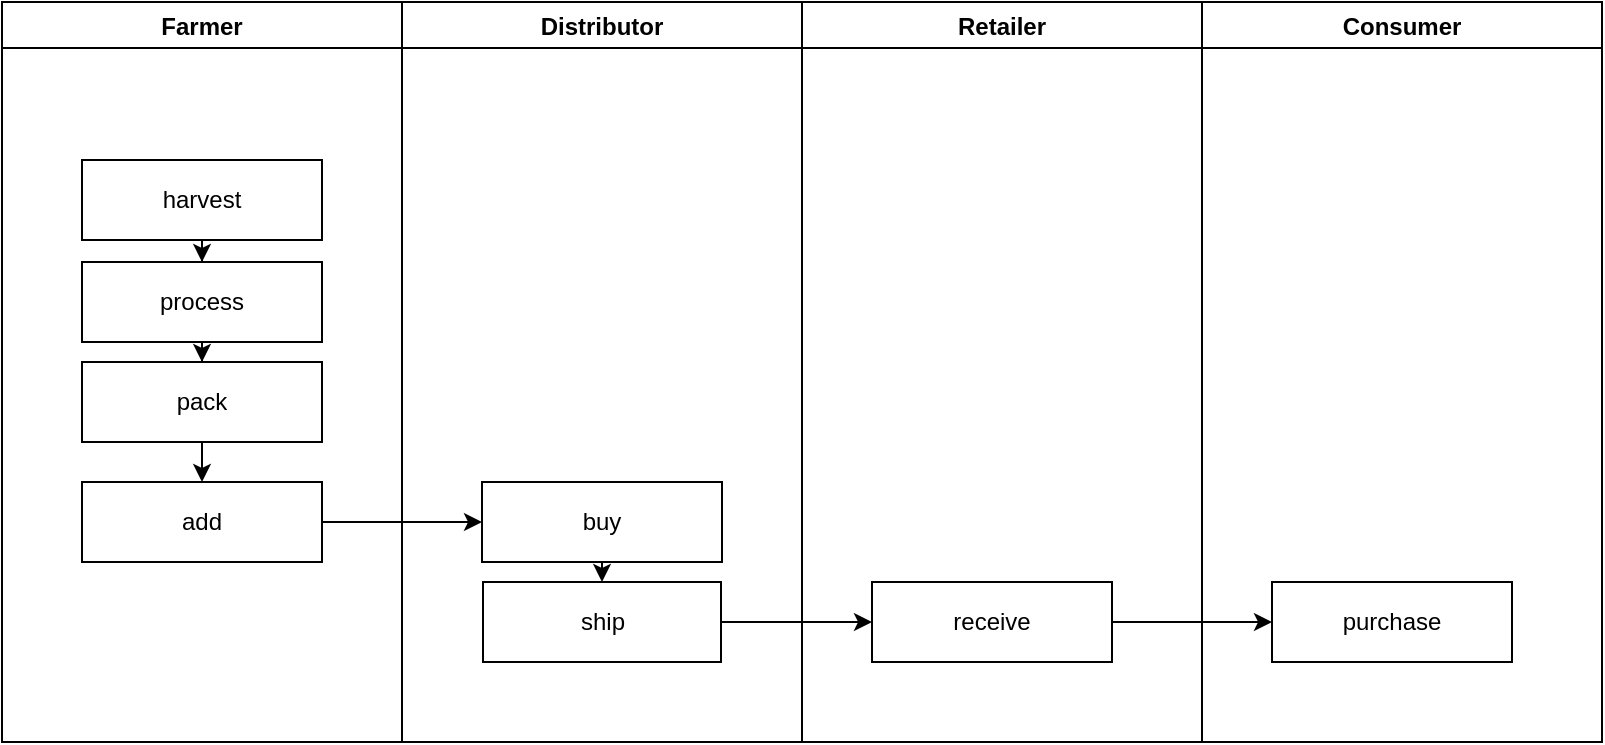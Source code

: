 <mxfile version="14.9.3" type="device"><diagram id="0LUEyXVcQmYS2UQHre0d" name="Page-1"><mxGraphModel dx="1355" dy="943" grid="1" gridSize="10" guides="1" tooltips="1" connect="1" arrows="1" fold="1" page="1" pageScale="1" pageWidth="850" pageHeight="1100" math="0" shadow="0"><root><mxCell id="0"/><mxCell id="1" parent="0"/><mxCell id="SjUZotmysFOc-r8X635e-1" value="Farmer" style="swimlane;" vertex="1" parent="1"><mxGeometry x="25" y="200" width="200" height="370" as="geometry"/></mxCell><mxCell id="SjUZotmysFOc-r8X635e-10" style="edgeStyle=orthogonalEdgeStyle;rounded=0;orthogonalLoop=1;jettySize=auto;html=1;exitX=0.5;exitY=1;exitDx=0;exitDy=0;" edge="1" parent="SjUZotmysFOc-r8X635e-1" source="SjUZotmysFOc-r8X635e-5" target="SjUZotmysFOc-r8X635e-6"><mxGeometry relative="1" as="geometry"/></mxCell><mxCell id="SjUZotmysFOc-r8X635e-5" value="harvest" style="rounded=0;whiteSpace=wrap;html=1;" vertex="1" parent="SjUZotmysFOc-r8X635e-1"><mxGeometry x="40" y="79" width="120" height="40" as="geometry"/></mxCell><mxCell id="SjUZotmysFOc-r8X635e-11" style="edgeStyle=orthogonalEdgeStyle;rounded=0;orthogonalLoop=1;jettySize=auto;html=1;exitX=0.5;exitY=1;exitDx=0;exitDy=0;" edge="1" parent="SjUZotmysFOc-r8X635e-1" source="SjUZotmysFOc-r8X635e-6" target="SjUZotmysFOc-r8X635e-7"><mxGeometry relative="1" as="geometry"/></mxCell><mxCell id="SjUZotmysFOc-r8X635e-6" value="process" style="rounded=0;whiteSpace=wrap;html=1;" vertex="1" parent="SjUZotmysFOc-r8X635e-1"><mxGeometry x="40" y="130" width="120" height="40" as="geometry"/></mxCell><mxCell id="SjUZotmysFOc-r8X635e-12" style="edgeStyle=orthogonalEdgeStyle;rounded=0;orthogonalLoop=1;jettySize=auto;html=1;exitX=0.5;exitY=1;exitDx=0;exitDy=0;entryX=0.5;entryY=0;entryDx=0;entryDy=0;" edge="1" parent="SjUZotmysFOc-r8X635e-1" source="SjUZotmysFOc-r8X635e-7" target="SjUZotmysFOc-r8X635e-8"><mxGeometry relative="1" as="geometry"/></mxCell><mxCell id="SjUZotmysFOc-r8X635e-7" value="pack" style="rounded=0;whiteSpace=wrap;html=1;" vertex="1" parent="SjUZotmysFOc-r8X635e-1"><mxGeometry x="40" y="180" width="120" height="40" as="geometry"/></mxCell><mxCell id="SjUZotmysFOc-r8X635e-8" value="add" style="rounded=0;whiteSpace=wrap;html=1;" vertex="1" parent="SjUZotmysFOc-r8X635e-1"><mxGeometry x="40" y="240" width="120" height="40" as="geometry"/></mxCell><mxCell id="SjUZotmysFOc-r8X635e-2" value="Distributor" style="swimlane;" vertex="1" parent="1"><mxGeometry x="225" y="200" width="200" height="370" as="geometry"/></mxCell><mxCell id="SjUZotmysFOc-r8X635e-14" value="ship" style="rounded=0;whiteSpace=wrap;html=1;" vertex="1" parent="SjUZotmysFOc-r8X635e-2"><mxGeometry x="40.5" y="290" width="119" height="40" as="geometry"/></mxCell><mxCell id="SjUZotmysFOc-r8X635e-3" value="Retailer" style="swimlane;" vertex="1" parent="1"><mxGeometry x="425" y="200" width="200" height="370" as="geometry"/></mxCell><mxCell id="SjUZotmysFOc-r8X635e-4" value="Consumer" style="swimlane;" vertex="1" parent="1"><mxGeometry x="625" y="200" width="200" height="370" as="geometry"/></mxCell><mxCell id="SjUZotmysFOc-r8X635e-16" value="purchase" style="rounded=0;whiteSpace=wrap;html=1;" vertex="1" parent="SjUZotmysFOc-r8X635e-4"><mxGeometry x="35" y="290" width="120" height="40" as="geometry"/></mxCell><mxCell id="SjUZotmysFOc-r8X635e-18" style="edgeStyle=orthogonalEdgeStyle;rounded=0;orthogonalLoop=1;jettySize=auto;html=1;exitX=0.5;exitY=1;exitDx=0;exitDy=0;entryX=0.5;entryY=0;entryDx=0;entryDy=0;" edge="1" parent="1" source="SjUZotmysFOc-r8X635e-13" target="SjUZotmysFOc-r8X635e-14"><mxGeometry relative="1" as="geometry"/></mxCell><mxCell id="SjUZotmysFOc-r8X635e-13" value="buy" style="rounded=0;whiteSpace=wrap;html=1;" vertex="1" parent="1"><mxGeometry x="265" y="440" width="120" height="40" as="geometry"/></mxCell><mxCell id="SjUZotmysFOc-r8X635e-20" style="edgeStyle=orthogonalEdgeStyle;rounded=0;orthogonalLoop=1;jettySize=auto;html=1;exitX=1;exitY=0.5;exitDx=0;exitDy=0;entryX=0;entryY=0.5;entryDx=0;entryDy=0;" edge="1" parent="1" source="SjUZotmysFOc-r8X635e-15" target="SjUZotmysFOc-r8X635e-16"><mxGeometry relative="1" as="geometry"/></mxCell><mxCell id="SjUZotmysFOc-r8X635e-15" value="receive" style="rounded=0;whiteSpace=wrap;html=1;" vertex="1" parent="1"><mxGeometry x="460" y="490" width="120" height="40" as="geometry"/></mxCell><mxCell id="SjUZotmysFOc-r8X635e-17" style="edgeStyle=orthogonalEdgeStyle;rounded=0;orthogonalLoop=1;jettySize=auto;html=1;exitX=1;exitY=0.5;exitDx=0;exitDy=0;entryX=0;entryY=0.5;entryDx=0;entryDy=0;" edge="1" parent="1" source="SjUZotmysFOc-r8X635e-8" target="SjUZotmysFOc-r8X635e-13"><mxGeometry relative="1" as="geometry"/></mxCell><mxCell id="SjUZotmysFOc-r8X635e-19" style="edgeStyle=orthogonalEdgeStyle;rounded=0;orthogonalLoop=1;jettySize=auto;html=1;exitX=1;exitY=0.5;exitDx=0;exitDy=0;" edge="1" parent="1" source="SjUZotmysFOc-r8X635e-14" target="SjUZotmysFOc-r8X635e-15"><mxGeometry relative="1" as="geometry"/></mxCell></root></mxGraphModel></diagram></mxfile>